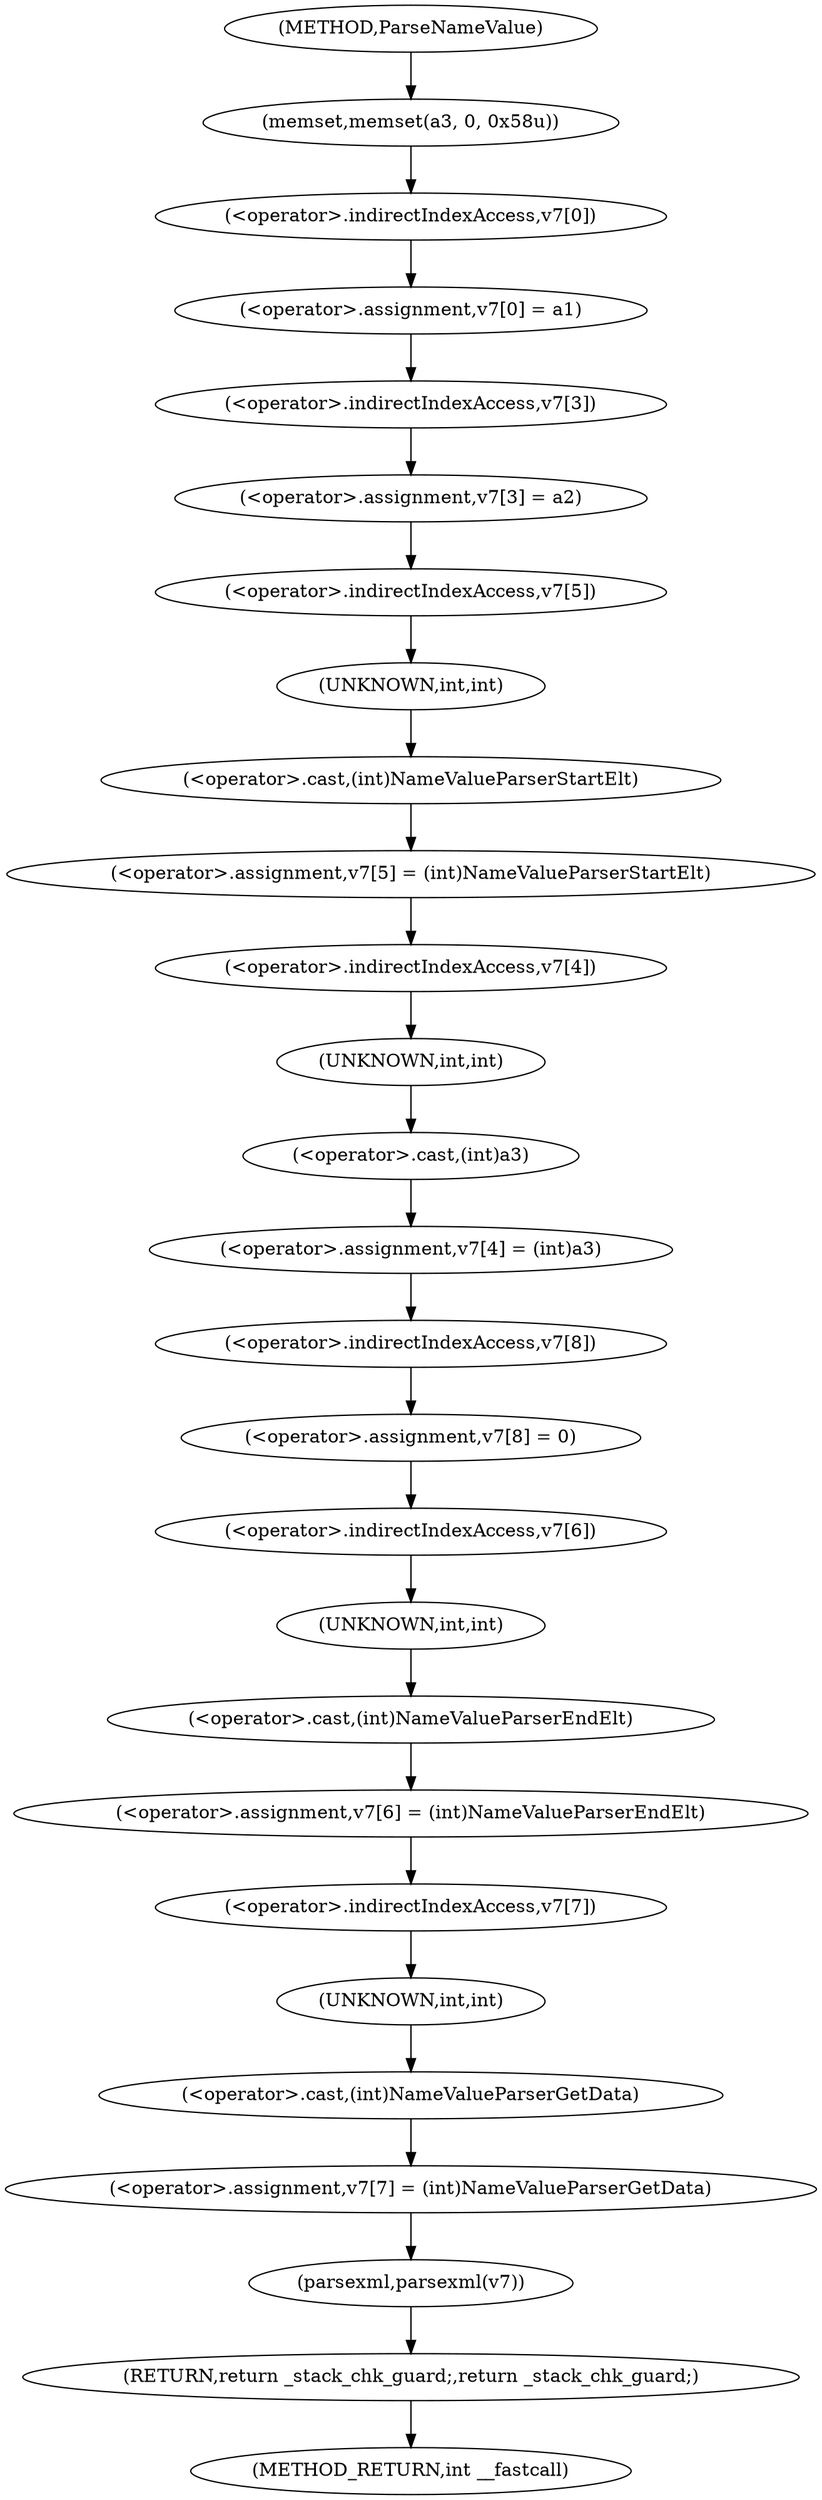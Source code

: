 digraph ParseNameValue {  
"1000108" [label = "(memset,memset(a3, 0, 0x58u))" ]
"1000112" [label = "(<operator>.assignment,v7[0] = a1)" ]
"1000113" [label = "(<operator>.indirectIndexAccess,v7[0])" ]
"1000117" [label = "(<operator>.assignment,v7[3] = a2)" ]
"1000118" [label = "(<operator>.indirectIndexAccess,v7[3])" ]
"1000122" [label = "(<operator>.assignment,v7[5] = (int)NameValueParserStartElt)" ]
"1000123" [label = "(<operator>.indirectIndexAccess,v7[5])" ]
"1000126" [label = "(<operator>.cast,(int)NameValueParserStartElt)" ]
"1000127" [label = "(UNKNOWN,int,int)" ]
"1000129" [label = "(<operator>.assignment,v7[4] = (int)a3)" ]
"1000130" [label = "(<operator>.indirectIndexAccess,v7[4])" ]
"1000133" [label = "(<operator>.cast,(int)a3)" ]
"1000134" [label = "(UNKNOWN,int,int)" ]
"1000136" [label = "(<operator>.assignment,v7[8] = 0)" ]
"1000137" [label = "(<operator>.indirectIndexAccess,v7[8])" ]
"1000141" [label = "(<operator>.assignment,v7[6] = (int)NameValueParserEndElt)" ]
"1000142" [label = "(<operator>.indirectIndexAccess,v7[6])" ]
"1000145" [label = "(<operator>.cast,(int)NameValueParserEndElt)" ]
"1000146" [label = "(UNKNOWN,int,int)" ]
"1000148" [label = "(<operator>.assignment,v7[7] = (int)NameValueParserGetData)" ]
"1000149" [label = "(<operator>.indirectIndexAccess,v7[7])" ]
"1000152" [label = "(<operator>.cast,(int)NameValueParserGetData)" ]
"1000153" [label = "(UNKNOWN,int,int)" ]
"1000155" [label = "(parsexml,parsexml(v7))" ]
"1000157" [label = "(RETURN,return _stack_chk_guard;,return _stack_chk_guard;)" ]
"1000102" [label = "(METHOD,ParseNameValue)" ]
"1000159" [label = "(METHOD_RETURN,int __fastcall)" ]
  "1000108" -> "1000113" 
  "1000112" -> "1000118" 
  "1000113" -> "1000112" 
  "1000117" -> "1000123" 
  "1000118" -> "1000117" 
  "1000122" -> "1000130" 
  "1000123" -> "1000127" 
  "1000126" -> "1000122" 
  "1000127" -> "1000126" 
  "1000129" -> "1000137" 
  "1000130" -> "1000134" 
  "1000133" -> "1000129" 
  "1000134" -> "1000133" 
  "1000136" -> "1000142" 
  "1000137" -> "1000136" 
  "1000141" -> "1000149" 
  "1000142" -> "1000146" 
  "1000145" -> "1000141" 
  "1000146" -> "1000145" 
  "1000148" -> "1000155" 
  "1000149" -> "1000153" 
  "1000152" -> "1000148" 
  "1000153" -> "1000152" 
  "1000155" -> "1000157" 
  "1000157" -> "1000159" 
  "1000102" -> "1000108" 
}
